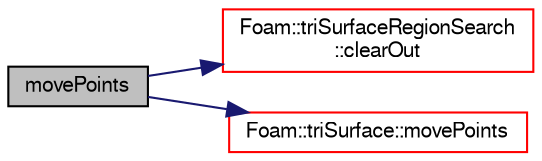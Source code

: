 digraph "movePoints"
{
  bgcolor="transparent";
  edge [fontname="FreeSans",fontsize="10",labelfontname="FreeSans",labelfontsize="10"];
  node [fontname="FreeSans",fontsize="10",shape=record];
  rankdir="LR";
  Node61 [label="movePoints",height=0.2,width=0.4,color="black", fillcolor="grey75", style="filled", fontcolor="black"];
  Node61 -> Node62 [color="midnightblue",fontsize="10",style="solid",fontname="FreeSans"];
  Node62 [label="Foam::triSurfaceRegionSearch\l::clearOut",height=0.2,width=0.4,color="red",URL="$a25526.html#af320697688df08f1438d37a86bcaf25d",tooltip="Clear storage. "];
  Node61 -> Node64 [color="midnightblue",fontsize="10",style="solid",fontname="FreeSans"];
  Node64 [label="Foam::triSurface::movePoints",height=0.2,width=0.4,color="red",URL="$a30598.html#ab62834098bae1d3887f578c700754f39",tooltip="Move points. "];
}
